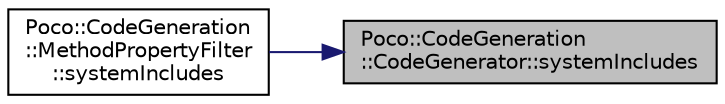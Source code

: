 digraph "Poco::CodeGeneration::CodeGenerator::systemIncludes"
{
 // LATEX_PDF_SIZE
  edge [fontname="Helvetica",fontsize="10",labelfontname="Helvetica",labelfontsize="10"];
  node [fontname="Helvetica",fontsize="10",shape=record];
  rankdir="RL";
  Node1 [label="Poco::CodeGeneration\l::CodeGenerator::systemIncludes",height=0.2,width=0.4,color="black", fillcolor="grey75", style="filled", fontcolor="black",tooltip="Returns all includes that the CodeGenerator consists of."];
  Node1 -> Node2 [dir="back",color="midnightblue",fontsize="10",style="solid"];
  Node2 [label="Poco::CodeGeneration\l::MethodPropertyFilter\l::systemIncludes",height=0.2,width=0.4,color="black", fillcolor="white", style="filled",URL="$classPoco_1_1CodeGeneration_1_1MethodPropertyFilter.html#a0c4caa4134afc1471a1b0f78795d9a0e",tooltip="Returns all includes that the CodeGenerator consists of."];
}
